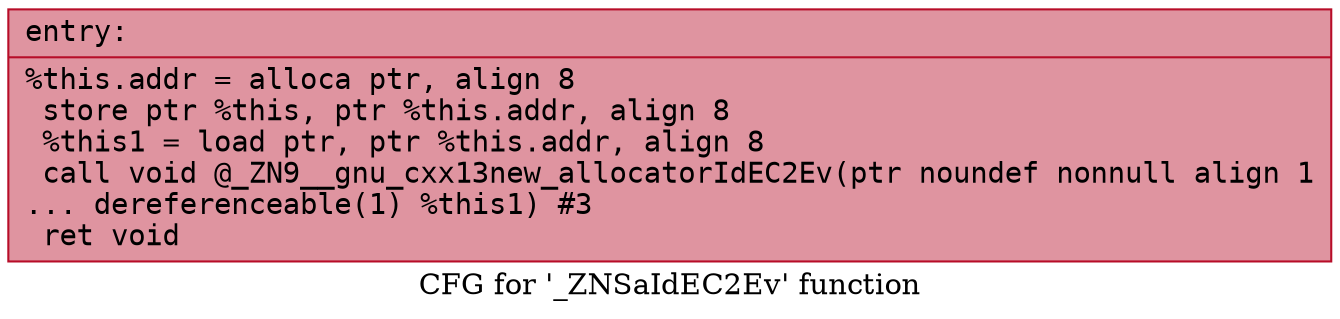 digraph "CFG for '_ZNSaIdEC2Ev' function" {
	label="CFG for '_ZNSaIdEC2Ev' function";

	Node0x556bfe296230 [shape=record,color="#b70d28ff", style=filled, fillcolor="#b70d2870" fontname="Courier",label="{entry:\l|  %this.addr = alloca ptr, align 8\l  store ptr %this, ptr %this.addr, align 8\l  %this1 = load ptr, ptr %this.addr, align 8\l  call void @_ZN9__gnu_cxx13new_allocatorIdEC2Ev(ptr noundef nonnull align 1\l... dereferenceable(1) %this1) #3\l  ret void\l}"];
}
